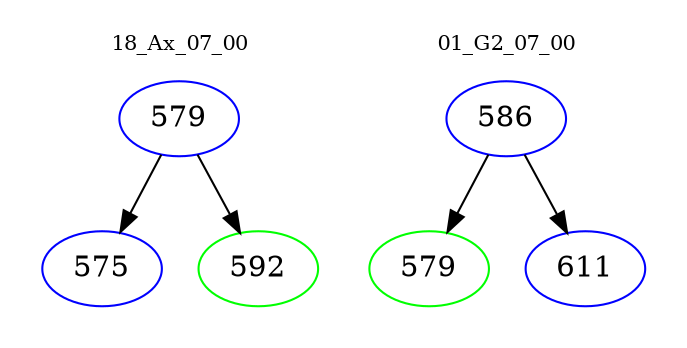 digraph{
subgraph cluster_0 {
color = white
label = "18_Ax_07_00";
fontsize=10;
T0_579 [label="579", color="blue"]
T0_579 -> T0_575 [color="black"]
T0_575 [label="575", color="blue"]
T0_579 -> T0_592 [color="black"]
T0_592 [label="592", color="green"]
}
subgraph cluster_1 {
color = white
label = "01_G2_07_00";
fontsize=10;
T1_586 [label="586", color="blue"]
T1_586 -> T1_579 [color="black"]
T1_579 [label="579", color="green"]
T1_586 -> T1_611 [color="black"]
T1_611 [label="611", color="blue"]
}
}
